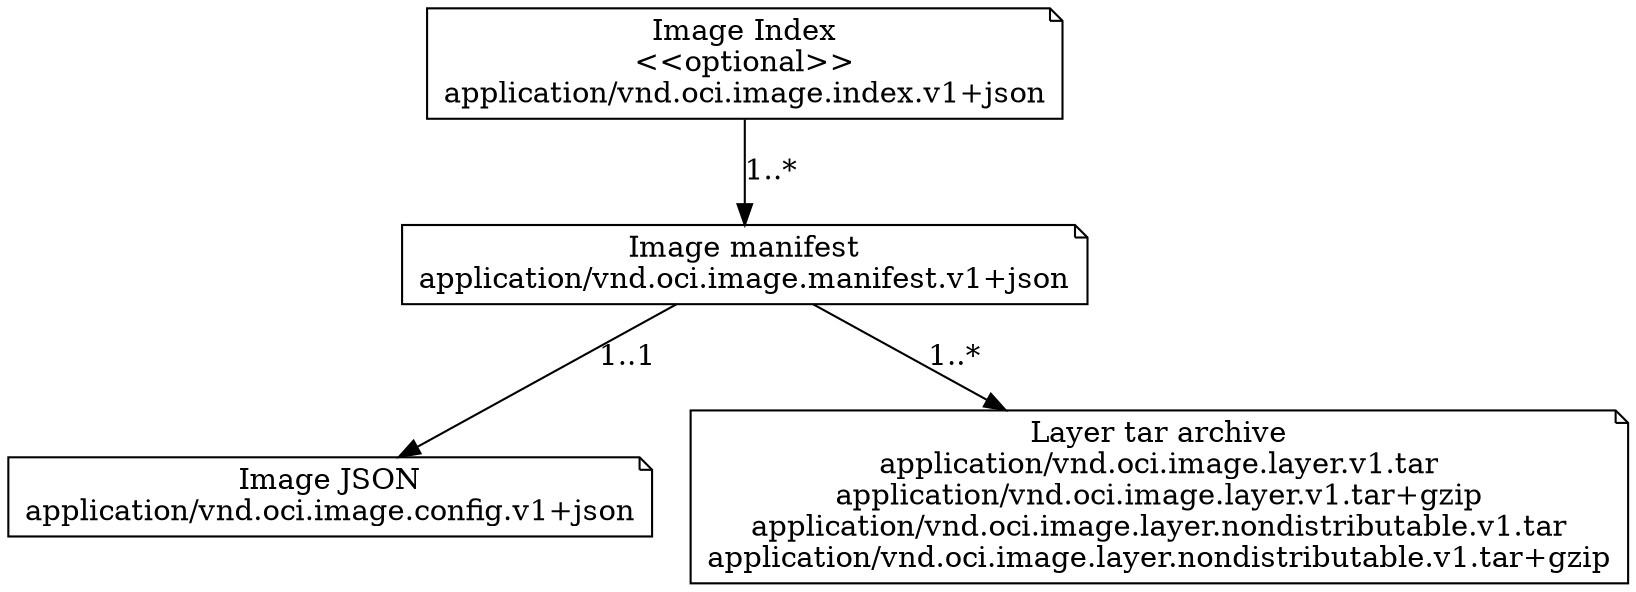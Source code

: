 digraph G {
  {
    imageIndex [shape=note, label="Image Index\n<<optional>>\napplication/vnd.oci.image.index.v1+json"]
    manifest [shape=note, label="Image manifest\napplication/vnd.oci.image.manifest.v1+json"]
    config [shape=note, label="Image JSON\napplication/vnd.oci.image.config.v1+json"]
    layer [shape=note, label="Layer tar archive\napplication/vnd.oci.image.layer.v1.tar\napplication/vnd.oci.image.layer.v1.tar+gzip\napplication/vnd.oci.image.layer.nondistributable.v1.tar\napplication/vnd.oci.image.layer.nondistributable.v1.tar+gzip"]
  }

  imageIndex -> manifest [label="1..*"]
  manifest -> config [label="1..1"]
  manifest -> layer [label="1..*"]
}
